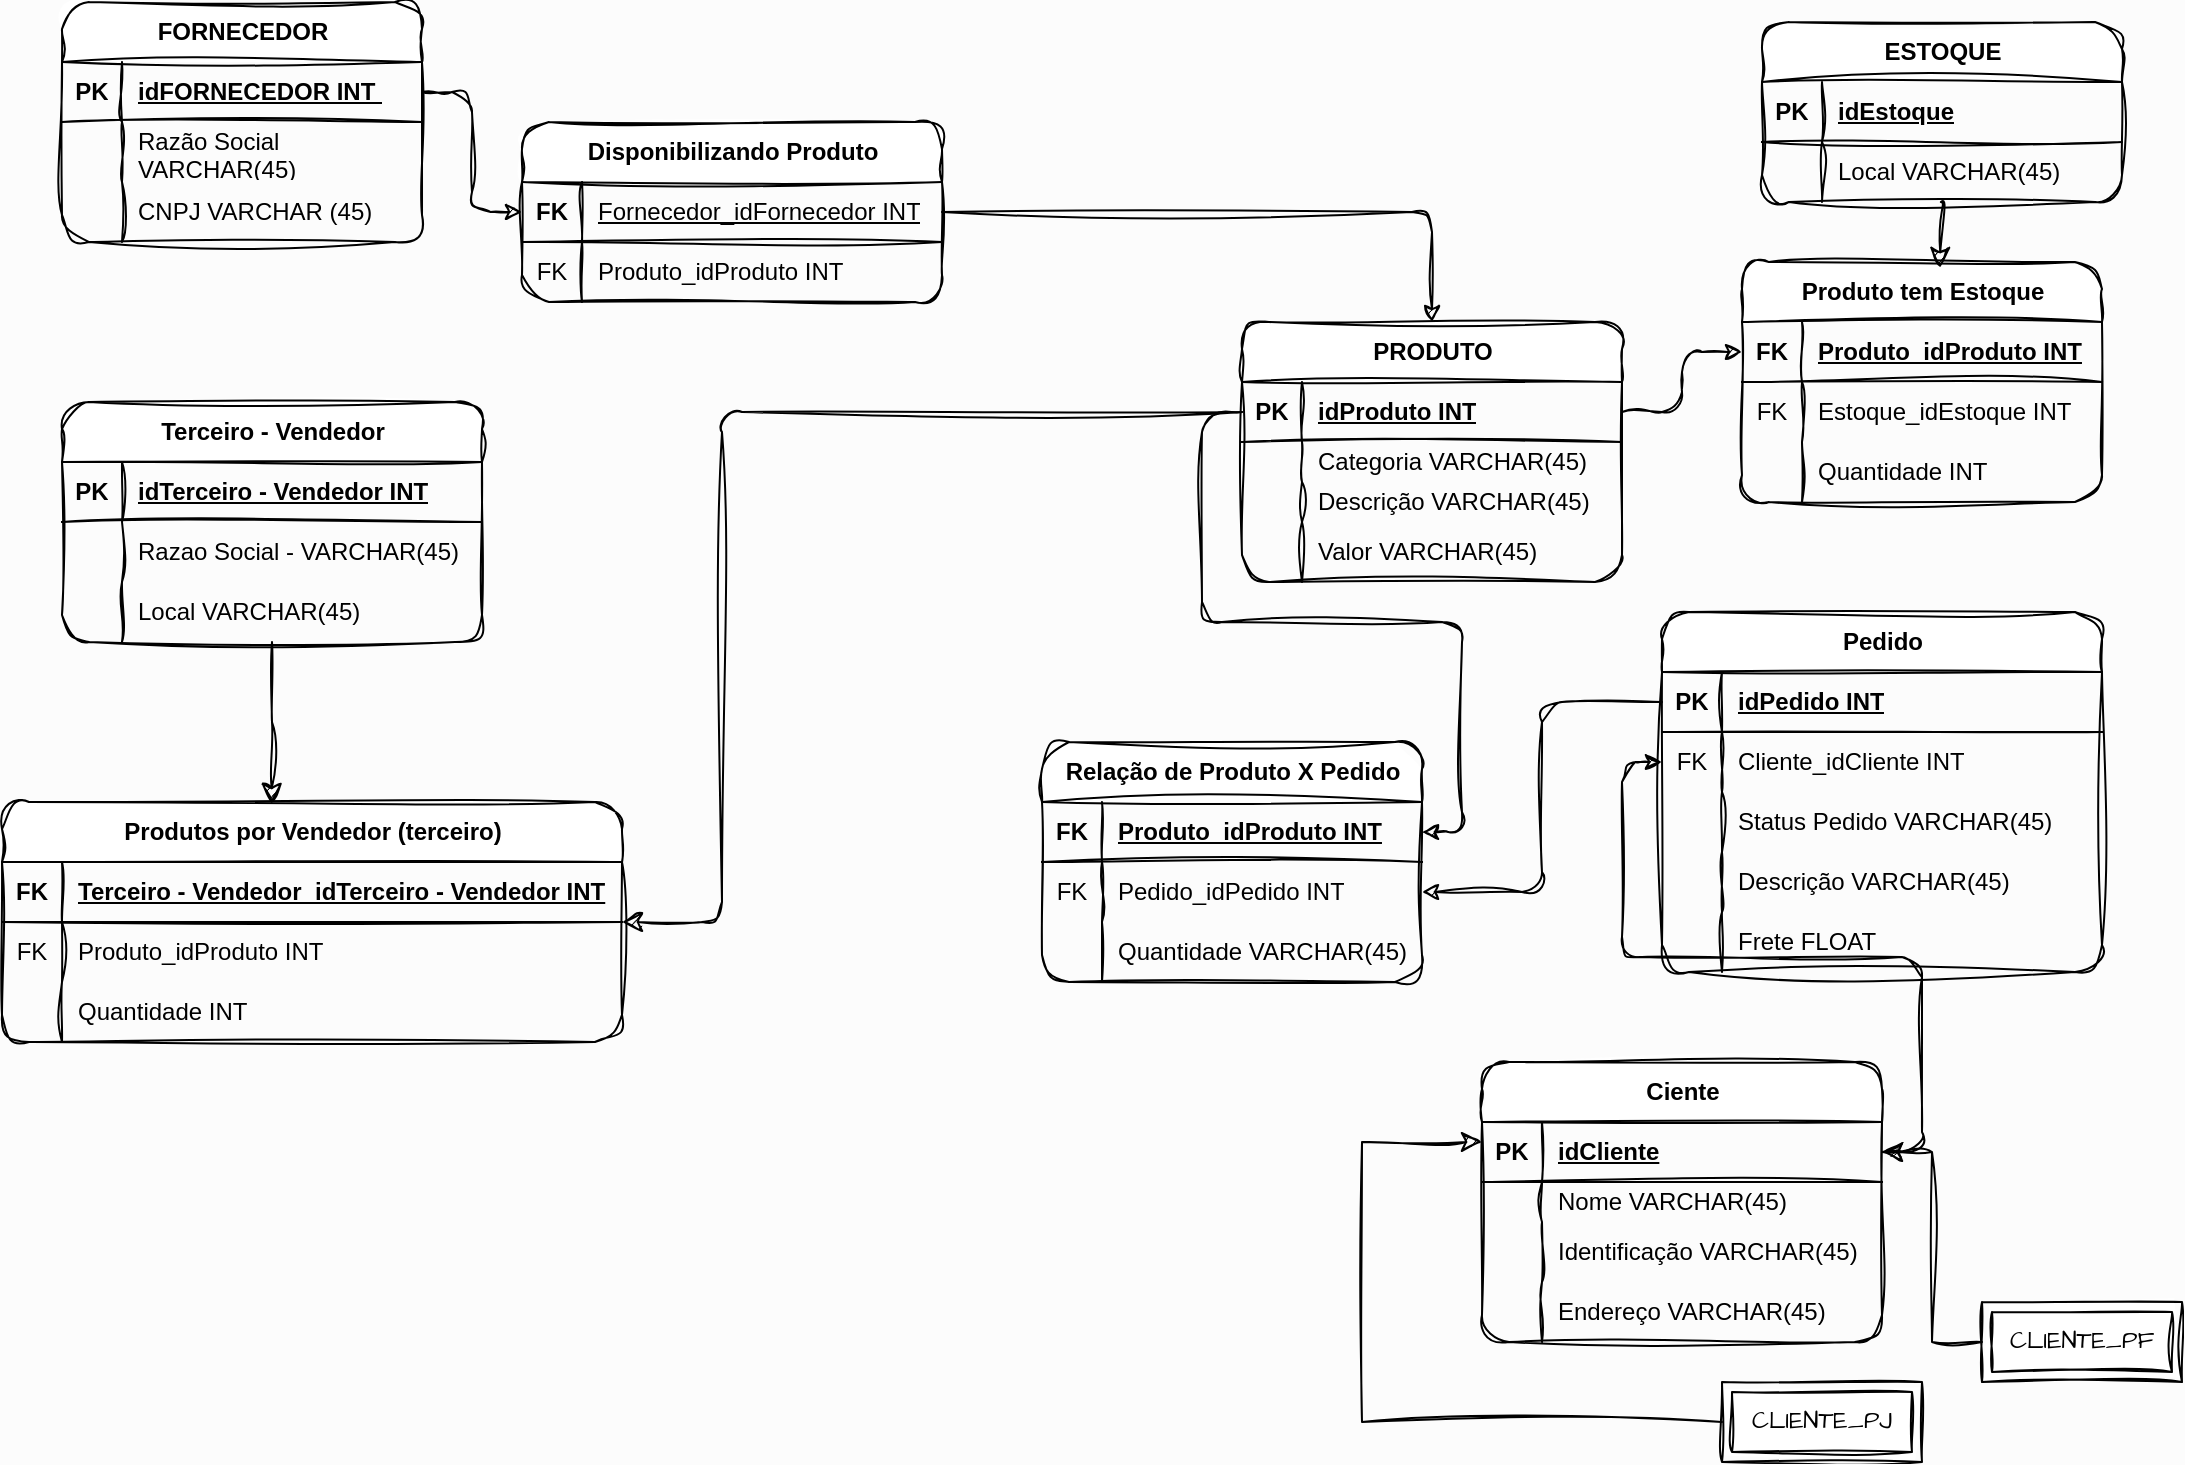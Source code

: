 <mxfile version="24.7.6">
  <diagram name="Página-1" id="ZtCnNRsLuKx5MAgF5SlE">
    <mxGraphModel dx="1072" dy="529" grid="1" gridSize="10" guides="1" tooltips="1" connect="1" arrows="1" fold="1" page="1" pageScale="1" pageWidth="827" pageHeight="1169" background="#fcfcfc" math="0" shadow="0">
      <root>
        <mxCell id="0" />
        <mxCell id="1" parent="0" />
        <mxCell id="_rdYplDszIVMDPwTq_HU-1" value="FORNECEDOR" style="shape=table;startSize=30;container=1;collapsible=1;childLayout=tableLayout;fixedRows=1;rowLines=0;fontStyle=1;align=center;resizeLast=1;html=1;labelBackgroundColor=none;rounded=1;sketch=1;curveFitting=1;jiggle=2;" vertex="1" parent="1">
          <mxGeometry x="90" width="180" height="120" as="geometry" />
        </mxCell>
        <mxCell id="_rdYplDszIVMDPwTq_HU-2" value="" style="shape=tableRow;horizontal=0;startSize=0;swimlaneHead=0;swimlaneBody=0;fillColor=none;collapsible=0;dropTarget=0;points=[[0,0.5],[1,0.5]];portConstraint=eastwest;top=0;left=0;right=0;bottom=1;labelBackgroundColor=none;rounded=1;sketch=1;curveFitting=1;jiggle=2;" vertex="1" parent="_rdYplDszIVMDPwTq_HU-1">
          <mxGeometry y="30" width="180" height="30" as="geometry" />
        </mxCell>
        <mxCell id="_rdYplDszIVMDPwTq_HU-3" value="PK" style="shape=partialRectangle;connectable=0;fillColor=none;top=0;left=0;bottom=0;right=0;fontStyle=1;overflow=hidden;whiteSpace=wrap;html=1;labelBackgroundColor=none;rounded=1;sketch=1;curveFitting=1;jiggle=2;" vertex="1" parent="_rdYplDszIVMDPwTq_HU-2">
          <mxGeometry width="30" height="30" as="geometry">
            <mxRectangle width="30" height="30" as="alternateBounds" />
          </mxGeometry>
        </mxCell>
        <mxCell id="_rdYplDszIVMDPwTq_HU-4" value="idFORNECEDOR INT&amp;nbsp;" style="shape=partialRectangle;connectable=0;fillColor=none;top=0;left=0;bottom=0;right=0;align=left;spacingLeft=6;fontStyle=5;overflow=hidden;whiteSpace=wrap;html=1;labelBackgroundColor=none;rounded=1;sketch=1;curveFitting=1;jiggle=2;" vertex="1" parent="_rdYplDszIVMDPwTq_HU-2">
          <mxGeometry x="30" width="150" height="30" as="geometry">
            <mxRectangle width="150" height="30" as="alternateBounds" />
          </mxGeometry>
        </mxCell>
        <mxCell id="_rdYplDszIVMDPwTq_HU-5" value="" style="shape=tableRow;horizontal=0;startSize=0;swimlaneHead=0;swimlaneBody=0;fillColor=none;collapsible=0;dropTarget=0;points=[[0,0.5],[1,0.5]];portConstraint=eastwest;top=0;left=0;right=0;bottom=0;labelBackgroundColor=none;rounded=1;sketch=1;curveFitting=1;jiggle=2;" vertex="1" parent="_rdYplDszIVMDPwTq_HU-1">
          <mxGeometry y="60" width="180" height="30" as="geometry" />
        </mxCell>
        <mxCell id="_rdYplDszIVMDPwTq_HU-6" value="" style="shape=partialRectangle;connectable=0;fillColor=none;top=0;left=0;bottom=0;right=0;editable=1;overflow=hidden;whiteSpace=wrap;html=1;labelBackgroundColor=none;rounded=1;sketch=1;curveFitting=1;jiggle=2;" vertex="1" parent="_rdYplDszIVMDPwTq_HU-5">
          <mxGeometry width="30" height="30" as="geometry">
            <mxRectangle width="30" height="30" as="alternateBounds" />
          </mxGeometry>
        </mxCell>
        <mxCell id="_rdYplDszIVMDPwTq_HU-7" value="Razão Social VARCHAR(45)" style="shape=partialRectangle;connectable=0;fillColor=none;top=0;left=0;bottom=0;right=0;align=left;spacingLeft=6;overflow=hidden;whiteSpace=wrap;html=1;labelBackgroundColor=none;rounded=1;sketch=1;curveFitting=1;jiggle=2;" vertex="1" parent="_rdYplDszIVMDPwTq_HU-5">
          <mxGeometry x="30" width="150" height="30" as="geometry">
            <mxRectangle width="150" height="30" as="alternateBounds" />
          </mxGeometry>
        </mxCell>
        <mxCell id="_rdYplDszIVMDPwTq_HU-8" value="" style="shape=tableRow;horizontal=0;startSize=0;swimlaneHead=0;swimlaneBody=0;fillColor=none;collapsible=0;dropTarget=0;points=[[0,0.5],[1,0.5]];portConstraint=eastwest;top=0;left=0;right=0;bottom=0;labelBackgroundColor=none;rounded=1;sketch=1;curveFitting=1;jiggle=2;" vertex="1" parent="_rdYplDszIVMDPwTq_HU-1">
          <mxGeometry y="90" width="180" height="30" as="geometry" />
        </mxCell>
        <mxCell id="_rdYplDszIVMDPwTq_HU-9" value="" style="shape=partialRectangle;connectable=0;fillColor=none;top=0;left=0;bottom=0;right=0;editable=1;overflow=hidden;whiteSpace=wrap;html=1;labelBackgroundColor=none;rounded=1;sketch=1;curveFitting=1;jiggle=2;" vertex="1" parent="_rdYplDszIVMDPwTq_HU-8">
          <mxGeometry width="30" height="30" as="geometry">
            <mxRectangle width="30" height="30" as="alternateBounds" />
          </mxGeometry>
        </mxCell>
        <mxCell id="_rdYplDszIVMDPwTq_HU-10" value="CNPJ VARCHAR (45)" style="shape=partialRectangle;connectable=0;fillColor=none;top=0;left=0;bottom=0;right=0;align=left;spacingLeft=6;overflow=hidden;whiteSpace=wrap;html=1;labelBackgroundColor=none;rounded=1;sketch=1;curveFitting=1;jiggle=2;" vertex="1" parent="_rdYplDszIVMDPwTq_HU-8">
          <mxGeometry x="30" width="150" height="30" as="geometry">
            <mxRectangle width="150" height="30" as="alternateBounds" />
          </mxGeometry>
        </mxCell>
        <mxCell id="_rdYplDszIVMDPwTq_HU-14" value="PRODUTO" style="shape=table;startSize=30;container=1;collapsible=1;childLayout=tableLayout;fixedRows=1;rowLines=0;fontStyle=1;align=center;resizeLast=1;html=1;labelBackgroundColor=none;rounded=1;sketch=1;curveFitting=1;jiggle=2;" vertex="1" parent="1">
          <mxGeometry x="680" y="160" width="190" height="130" as="geometry" />
        </mxCell>
        <mxCell id="_rdYplDszIVMDPwTq_HU-15" value="" style="shape=tableRow;horizontal=0;startSize=0;swimlaneHead=0;swimlaneBody=0;fillColor=none;collapsible=0;dropTarget=0;points=[[0,0.5],[1,0.5]];portConstraint=eastwest;top=0;left=0;right=0;bottom=1;labelBackgroundColor=none;rounded=1;sketch=1;curveFitting=1;jiggle=2;" vertex="1" parent="_rdYplDszIVMDPwTq_HU-14">
          <mxGeometry y="30" width="190" height="30" as="geometry" />
        </mxCell>
        <mxCell id="_rdYplDszIVMDPwTq_HU-16" value="PK" style="shape=partialRectangle;connectable=0;fillColor=none;top=0;left=0;bottom=0;right=0;fontStyle=1;overflow=hidden;whiteSpace=wrap;html=1;labelBackgroundColor=none;rounded=1;sketch=1;curveFitting=1;jiggle=2;" vertex="1" parent="_rdYplDszIVMDPwTq_HU-15">
          <mxGeometry width="30" height="30" as="geometry">
            <mxRectangle width="30" height="30" as="alternateBounds" />
          </mxGeometry>
        </mxCell>
        <mxCell id="_rdYplDszIVMDPwTq_HU-17" value="idProduto INT" style="shape=partialRectangle;connectable=0;fillColor=none;top=0;left=0;bottom=0;right=0;align=left;spacingLeft=6;fontStyle=5;overflow=hidden;whiteSpace=wrap;html=1;labelBackgroundColor=none;rounded=1;sketch=1;curveFitting=1;jiggle=2;" vertex="1" parent="_rdYplDszIVMDPwTq_HU-15">
          <mxGeometry x="30" width="160" height="30" as="geometry">
            <mxRectangle width="160" height="30" as="alternateBounds" />
          </mxGeometry>
        </mxCell>
        <mxCell id="_rdYplDszIVMDPwTq_HU-18" value="" style="shape=tableRow;horizontal=0;startSize=0;swimlaneHead=0;swimlaneBody=0;fillColor=none;collapsible=0;dropTarget=0;points=[[0,0.5],[1,0.5]];portConstraint=eastwest;top=0;left=0;right=0;bottom=0;labelBackgroundColor=none;rounded=1;sketch=1;curveFitting=1;jiggle=2;" vertex="1" parent="_rdYplDszIVMDPwTq_HU-14">
          <mxGeometry y="60" width="190" height="20" as="geometry" />
        </mxCell>
        <mxCell id="_rdYplDszIVMDPwTq_HU-19" value="" style="shape=partialRectangle;connectable=0;fillColor=none;top=0;left=0;bottom=0;right=0;editable=1;overflow=hidden;whiteSpace=wrap;html=1;labelBackgroundColor=none;rounded=1;sketch=1;curveFitting=1;jiggle=2;" vertex="1" parent="_rdYplDszIVMDPwTq_HU-18">
          <mxGeometry width="30" height="20" as="geometry">
            <mxRectangle width="30" height="20" as="alternateBounds" />
          </mxGeometry>
        </mxCell>
        <mxCell id="_rdYplDszIVMDPwTq_HU-20" value="Categoria VARCHAR(45)" style="shape=partialRectangle;connectable=0;fillColor=none;top=0;left=0;bottom=0;right=0;align=left;spacingLeft=6;overflow=hidden;whiteSpace=wrap;html=1;labelBackgroundColor=none;rounded=1;sketch=1;curveFitting=1;jiggle=2;" vertex="1" parent="_rdYplDszIVMDPwTq_HU-18">
          <mxGeometry x="30" width="160" height="20" as="geometry">
            <mxRectangle width="160" height="20" as="alternateBounds" />
          </mxGeometry>
        </mxCell>
        <mxCell id="_rdYplDszIVMDPwTq_HU-21" value="" style="shape=tableRow;horizontal=0;startSize=0;swimlaneHead=0;swimlaneBody=0;fillColor=none;collapsible=0;dropTarget=0;points=[[0,0.5],[1,0.5]];portConstraint=eastwest;top=0;left=0;right=0;bottom=0;labelBackgroundColor=none;rounded=1;sketch=1;curveFitting=1;jiggle=2;" vertex="1" parent="_rdYplDszIVMDPwTq_HU-14">
          <mxGeometry y="80" width="190" height="20" as="geometry" />
        </mxCell>
        <mxCell id="_rdYplDszIVMDPwTq_HU-22" value="" style="shape=partialRectangle;connectable=0;fillColor=none;top=0;left=0;bottom=0;right=0;editable=1;overflow=hidden;whiteSpace=wrap;html=1;labelBackgroundColor=none;rounded=1;sketch=1;curveFitting=1;jiggle=2;" vertex="1" parent="_rdYplDszIVMDPwTq_HU-21">
          <mxGeometry width="30" height="20" as="geometry">
            <mxRectangle width="30" height="20" as="alternateBounds" />
          </mxGeometry>
        </mxCell>
        <mxCell id="_rdYplDszIVMDPwTq_HU-23" value="Descrição VARCHAR(45)" style="shape=partialRectangle;connectable=0;fillColor=none;top=0;left=0;bottom=0;right=0;align=left;spacingLeft=6;overflow=hidden;whiteSpace=wrap;html=1;labelBackgroundColor=none;rounded=1;sketch=1;curveFitting=1;jiggle=2;" vertex="1" parent="_rdYplDszIVMDPwTq_HU-21">
          <mxGeometry x="30" width="160" height="20" as="geometry">
            <mxRectangle width="160" height="20" as="alternateBounds" />
          </mxGeometry>
        </mxCell>
        <mxCell id="_rdYplDszIVMDPwTq_HU-24" value="" style="shape=tableRow;horizontal=0;startSize=0;swimlaneHead=0;swimlaneBody=0;fillColor=none;collapsible=0;dropTarget=0;points=[[0,0.5],[1,0.5]];portConstraint=eastwest;top=0;left=0;right=0;bottom=0;labelBackgroundColor=none;rounded=1;sketch=1;curveFitting=1;jiggle=2;" vertex="1" parent="_rdYplDszIVMDPwTq_HU-14">
          <mxGeometry y="100" width="190" height="30" as="geometry" />
        </mxCell>
        <mxCell id="_rdYplDszIVMDPwTq_HU-25" value="" style="shape=partialRectangle;connectable=0;fillColor=none;top=0;left=0;bottom=0;right=0;editable=1;overflow=hidden;whiteSpace=wrap;html=1;labelBackgroundColor=none;rounded=1;sketch=1;curveFitting=1;jiggle=2;" vertex="1" parent="_rdYplDszIVMDPwTq_HU-24">
          <mxGeometry width="30" height="30" as="geometry">
            <mxRectangle width="30" height="30" as="alternateBounds" />
          </mxGeometry>
        </mxCell>
        <mxCell id="_rdYplDszIVMDPwTq_HU-26" value="Valor VARCHAR(45)" style="shape=partialRectangle;connectable=0;fillColor=none;top=0;left=0;bottom=0;right=0;align=left;spacingLeft=6;overflow=hidden;whiteSpace=wrap;html=1;labelBackgroundColor=none;rounded=1;sketch=1;curveFitting=1;jiggle=2;" vertex="1" parent="_rdYplDszIVMDPwTq_HU-24">
          <mxGeometry x="30" width="160" height="30" as="geometry">
            <mxRectangle width="160" height="30" as="alternateBounds" />
          </mxGeometry>
        </mxCell>
        <mxCell id="_rdYplDszIVMDPwTq_HU-27" value="Disponibilizando Produto" style="shape=table;startSize=30;container=1;collapsible=1;childLayout=tableLayout;fixedRows=1;rowLines=0;fontStyle=1;align=center;resizeLast=1;html=1;labelBackgroundColor=none;rounded=1;sketch=1;curveFitting=1;jiggle=2;" vertex="1" parent="1">
          <mxGeometry x="320" y="60" width="210" height="90" as="geometry" />
        </mxCell>
        <mxCell id="_rdYplDszIVMDPwTq_HU-28" value="" style="shape=tableRow;horizontal=0;startSize=0;swimlaneHead=0;swimlaneBody=0;fillColor=none;collapsible=0;dropTarget=0;points=[[0,0.5],[1,0.5]];portConstraint=eastwest;top=0;left=0;right=0;bottom=1;labelBackgroundColor=none;rounded=1;sketch=1;curveFitting=1;jiggle=2;" vertex="1" parent="_rdYplDszIVMDPwTq_HU-27">
          <mxGeometry y="30" width="210" height="30" as="geometry" />
        </mxCell>
        <mxCell id="_rdYplDszIVMDPwTq_HU-29" value="FK" style="shape=partialRectangle;connectable=0;fillColor=none;top=0;left=0;bottom=0;right=0;fontStyle=1;overflow=hidden;whiteSpace=wrap;html=1;labelBackgroundColor=none;rounded=1;sketch=1;curveFitting=1;jiggle=2;" vertex="1" parent="_rdYplDszIVMDPwTq_HU-28">
          <mxGeometry width="30" height="30" as="geometry">
            <mxRectangle width="30" height="30" as="alternateBounds" />
          </mxGeometry>
        </mxCell>
        <mxCell id="_rdYplDszIVMDPwTq_HU-30" value="&lt;span style=&quot;font-weight: normal;&quot;&gt;Fornecedor_idFornecedor INT&lt;/span&gt;" style="shape=partialRectangle;connectable=0;fillColor=none;top=0;left=0;bottom=0;right=0;align=left;spacingLeft=6;fontStyle=5;overflow=hidden;whiteSpace=wrap;html=1;labelBackgroundColor=none;rounded=1;sketch=1;curveFitting=1;jiggle=2;" vertex="1" parent="_rdYplDszIVMDPwTq_HU-28">
          <mxGeometry x="30" width="180" height="30" as="geometry">
            <mxRectangle width="180" height="30" as="alternateBounds" />
          </mxGeometry>
        </mxCell>
        <mxCell id="_rdYplDszIVMDPwTq_HU-31" value="" style="shape=tableRow;horizontal=0;startSize=0;swimlaneHead=0;swimlaneBody=0;fillColor=none;collapsible=0;dropTarget=0;points=[[0,0.5],[1,0.5]];portConstraint=eastwest;top=0;left=0;right=0;bottom=0;labelBackgroundColor=none;rounded=1;sketch=1;curveFitting=1;jiggle=2;" vertex="1" parent="_rdYplDszIVMDPwTq_HU-27">
          <mxGeometry y="60" width="210" height="30" as="geometry" />
        </mxCell>
        <mxCell id="_rdYplDszIVMDPwTq_HU-32" value="FK" style="shape=partialRectangle;connectable=0;fillColor=none;top=0;left=0;bottom=0;right=0;editable=1;overflow=hidden;whiteSpace=wrap;html=1;labelBackgroundColor=none;rounded=1;sketch=1;curveFitting=1;jiggle=2;" vertex="1" parent="_rdYplDszIVMDPwTq_HU-31">
          <mxGeometry width="30" height="30" as="geometry">
            <mxRectangle width="30" height="30" as="alternateBounds" />
          </mxGeometry>
        </mxCell>
        <mxCell id="_rdYplDszIVMDPwTq_HU-33" value="Produto_idProduto INT" style="shape=partialRectangle;connectable=0;fillColor=none;top=0;left=0;bottom=0;right=0;align=left;spacingLeft=6;overflow=hidden;whiteSpace=wrap;html=1;labelBackgroundColor=none;rounded=1;sketch=1;curveFitting=1;jiggle=2;" vertex="1" parent="_rdYplDszIVMDPwTq_HU-31">
          <mxGeometry x="30" width="180" height="30" as="geometry">
            <mxRectangle width="180" height="30" as="alternateBounds" />
          </mxGeometry>
        </mxCell>
        <mxCell id="_rdYplDszIVMDPwTq_HU-41" style="edgeStyle=orthogonalEdgeStyle;rounded=1;orthogonalLoop=1;jettySize=auto;html=1;entryX=0.5;entryY=0;entryDx=0;entryDy=0;labelBackgroundColor=none;fontColor=default;sketch=1;curveFitting=1;jiggle=2;" edge="1" parent="1" source="_rdYplDszIVMDPwTq_HU-28" target="_rdYplDszIVMDPwTq_HU-14">
          <mxGeometry relative="1" as="geometry" />
        </mxCell>
        <mxCell id="_rdYplDszIVMDPwTq_HU-43" value="ESTOQUE" style="shape=table;startSize=30;container=1;collapsible=1;childLayout=tableLayout;fixedRows=1;rowLines=0;fontStyle=1;align=center;resizeLast=1;html=1;labelBackgroundColor=none;rounded=1;sketch=1;curveFitting=1;jiggle=2;" vertex="1" parent="1">
          <mxGeometry x="940" y="10" width="180" height="90" as="geometry" />
        </mxCell>
        <mxCell id="_rdYplDszIVMDPwTq_HU-44" value="" style="shape=tableRow;horizontal=0;startSize=0;swimlaneHead=0;swimlaneBody=0;fillColor=none;collapsible=0;dropTarget=0;points=[[0,0.5],[1,0.5]];portConstraint=eastwest;top=0;left=0;right=0;bottom=1;labelBackgroundColor=none;rounded=1;sketch=1;curveFitting=1;jiggle=2;" vertex="1" parent="_rdYplDszIVMDPwTq_HU-43">
          <mxGeometry y="30" width="180" height="30" as="geometry" />
        </mxCell>
        <mxCell id="_rdYplDszIVMDPwTq_HU-45" value="PK" style="shape=partialRectangle;connectable=0;fillColor=none;top=0;left=0;bottom=0;right=0;fontStyle=1;overflow=hidden;whiteSpace=wrap;html=1;labelBackgroundColor=none;rounded=1;sketch=1;curveFitting=1;jiggle=2;" vertex="1" parent="_rdYplDszIVMDPwTq_HU-44">
          <mxGeometry width="30" height="30" as="geometry">
            <mxRectangle width="30" height="30" as="alternateBounds" />
          </mxGeometry>
        </mxCell>
        <mxCell id="_rdYplDszIVMDPwTq_HU-46" value="idEstoque" style="shape=partialRectangle;connectable=0;fillColor=none;top=0;left=0;bottom=0;right=0;align=left;spacingLeft=6;fontStyle=5;overflow=hidden;whiteSpace=wrap;html=1;labelBackgroundColor=none;rounded=1;sketch=1;curveFitting=1;jiggle=2;" vertex="1" parent="_rdYplDszIVMDPwTq_HU-44">
          <mxGeometry x="30" width="150" height="30" as="geometry">
            <mxRectangle width="150" height="30" as="alternateBounds" />
          </mxGeometry>
        </mxCell>
        <mxCell id="_rdYplDszIVMDPwTq_HU-47" value="" style="shape=tableRow;horizontal=0;startSize=0;swimlaneHead=0;swimlaneBody=0;fillColor=none;collapsible=0;dropTarget=0;points=[[0,0.5],[1,0.5]];portConstraint=eastwest;top=0;left=0;right=0;bottom=0;labelBackgroundColor=none;rounded=1;sketch=1;curveFitting=1;jiggle=2;" vertex="1" parent="_rdYplDszIVMDPwTq_HU-43">
          <mxGeometry y="60" width="180" height="30" as="geometry" />
        </mxCell>
        <mxCell id="_rdYplDszIVMDPwTq_HU-48" value="" style="shape=partialRectangle;connectable=0;fillColor=none;top=0;left=0;bottom=0;right=0;editable=1;overflow=hidden;whiteSpace=wrap;html=1;labelBackgroundColor=none;rounded=1;sketch=1;curveFitting=1;jiggle=2;" vertex="1" parent="_rdYplDszIVMDPwTq_HU-47">
          <mxGeometry width="30" height="30" as="geometry">
            <mxRectangle width="30" height="30" as="alternateBounds" />
          </mxGeometry>
        </mxCell>
        <mxCell id="_rdYplDszIVMDPwTq_HU-49" value="Local VARCHAR(45)" style="shape=partialRectangle;connectable=0;fillColor=none;top=0;left=0;bottom=0;right=0;align=left;spacingLeft=6;overflow=hidden;whiteSpace=wrap;html=1;labelBackgroundColor=none;rounded=1;sketch=1;curveFitting=1;jiggle=2;" vertex="1" parent="_rdYplDszIVMDPwTq_HU-47">
          <mxGeometry x="30" width="150" height="30" as="geometry">
            <mxRectangle width="150" height="30" as="alternateBounds" />
          </mxGeometry>
        </mxCell>
        <mxCell id="_rdYplDszIVMDPwTq_HU-56" value="Produto tem Estoque" style="shape=table;startSize=30;container=1;collapsible=1;childLayout=tableLayout;fixedRows=1;rowLines=0;fontStyle=1;align=center;resizeLast=1;html=1;labelBackgroundColor=none;rounded=1;sketch=1;curveFitting=1;jiggle=2;" vertex="1" parent="1">
          <mxGeometry x="930" y="130" width="180" height="120" as="geometry" />
        </mxCell>
        <mxCell id="_rdYplDszIVMDPwTq_HU-57" value="" style="shape=tableRow;horizontal=0;startSize=0;swimlaneHead=0;swimlaneBody=0;fillColor=none;collapsible=0;dropTarget=0;points=[[0,0.5],[1,0.5]];portConstraint=eastwest;top=0;left=0;right=0;bottom=1;labelBackgroundColor=none;rounded=1;sketch=1;curveFitting=1;jiggle=2;" vertex="1" parent="_rdYplDszIVMDPwTq_HU-56">
          <mxGeometry y="30" width="180" height="30" as="geometry" />
        </mxCell>
        <mxCell id="_rdYplDszIVMDPwTq_HU-58" value="FK" style="shape=partialRectangle;connectable=0;fillColor=none;top=0;left=0;bottom=0;right=0;fontStyle=1;overflow=hidden;whiteSpace=wrap;html=1;labelBackgroundColor=none;rounded=1;sketch=1;curveFitting=1;jiggle=2;" vertex="1" parent="_rdYplDszIVMDPwTq_HU-57">
          <mxGeometry width="30" height="30" as="geometry">
            <mxRectangle width="30" height="30" as="alternateBounds" />
          </mxGeometry>
        </mxCell>
        <mxCell id="_rdYplDszIVMDPwTq_HU-59" value="Produto_idProduto INT" style="shape=partialRectangle;connectable=0;fillColor=none;top=0;left=0;bottom=0;right=0;align=left;spacingLeft=6;fontStyle=5;overflow=hidden;whiteSpace=wrap;html=1;labelBackgroundColor=none;rounded=1;sketch=1;curveFitting=1;jiggle=2;" vertex="1" parent="_rdYplDszIVMDPwTq_HU-57">
          <mxGeometry x="30" width="150" height="30" as="geometry">
            <mxRectangle width="150" height="30" as="alternateBounds" />
          </mxGeometry>
        </mxCell>
        <mxCell id="_rdYplDszIVMDPwTq_HU-60" value="" style="shape=tableRow;horizontal=0;startSize=0;swimlaneHead=0;swimlaneBody=0;fillColor=none;collapsible=0;dropTarget=0;points=[[0,0.5],[1,0.5]];portConstraint=eastwest;top=0;left=0;right=0;bottom=0;labelBackgroundColor=none;rounded=1;sketch=1;curveFitting=1;jiggle=2;" vertex="1" parent="_rdYplDszIVMDPwTq_HU-56">
          <mxGeometry y="60" width="180" height="30" as="geometry" />
        </mxCell>
        <mxCell id="_rdYplDszIVMDPwTq_HU-61" value="FK" style="shape=partialRectangle;connectable=0;fillColor=none;top=0;left=0;bottom=0;right=0;editable=1;overflow=hidden;whiteSpace=wrap;html=1;labelBackgroundColor=none;rounded=1;sketch=1;curveFitting=1;jiggle=2;" vertex="1" parent="_rdYplDszIVMDPwTq_HU-60">
          <mxGeometry width="30" height="30" as="geometry">
            <mxRectangle width="30" height="30" as="alternateBounds" />
          </mxGeometry>
        </mxCell>
        <mxCell id="_rdYplDszIVMDPwTq_HU-62" value="Estoque_idEstoque INT" style="shape=partialRectangle;connectable=0;fillColor=none;top=0;left=0;bottom=0;right=0;align=left;spacingLeft=6;overflow=hidden;whiteSpace=wrap;html=1;labelBackgroundColor=none;rounded=1;sketch=1;curveFitting=1;jiggle=2;" vertex="1" parent="_rdYplDszIVMDPwTq_HU-60">
          <mxGeometry x="30" width="150" height="30" as="geometry">
            <mxRectangle width="150" height="30" as="alternateBounds" />
          </mxGeometry>
        </mxCell>
        <mxCell id="_rdYplDszIVMDPwTq_HU-69" style="shape=tableRow;horizontal=0;startSize=0;swimlaneHead=0;swimlaneBody=0;fillColor=none;collapsible=0;dropTarget=0;points=[[0,0.5],[1,0.5]];portConstraint=eastwest;top=0;left=0;right=0;bottom=0;labelBackgroundColor=none;rounded=1;sketch=1;curveFitting=1;jiggle=2;" vertex="1" parent="_rdYplDszIVMDPwTq_HU-56">
          <mxGeometry y="90" width="180" height="30" as="geometry" />
        </mxCell>
        <mxCell id="_rdYplDszIVMDPwTq_HU-70" style="shape=partialRectangle;connectable=0;fillColor=none;top=0;left=0;bottom=0;right=0;editable=1;overflow=hidden;whiteSpace=wrap;html=1;labelBackgroundColor=none;rounded=1;sketch=1;curveFitting=1;jiggle=2;" vertex="1" parent="_rdYplDszIVMDPwTq_HU-69">
          <mxGeometry width="30" height="30" as="geometry">
            <mxRectangle width="30" height="30" as="alternateBounds" />
          </mxGeometry>
        </mxCell>
        <mxCell id="_rdYplDszIVMDPwTq_HU-71" value="Quantidade INT" style="shape=partialRectangle;connectable=0;fillColor=none;top=0;left=0;bottom=0;right=0;align=left;spacingLeft=6;overflow=hidden;whiteSpace=wrap;html=1;labelBackgroundColor=none;rounded=1;sketch=1;curveFitting=1;jiggle=2;" vertex="1" parent="_rdYplDszIVMDPwTq_HU-69">
          <mxGeometry x="30" width="150" height="30" as="geometry">
            <mxRectangle width="150" height="30" as="alternateBounds" />
          </mxGeometry>
        </mxCell>
        <mxCell id="_rdYplDszIVMDPwTq_HU-73" style="edgeStyle=orthogonalEdgeStyle;rounded=1;orthogonalLoop=1;jettySize=auto;html=1;entryX=0;entryY=0.5;entryDx=0;entryDy=0;labelBackgroundColor=none;fontColor=default;sketch=1;curveFitting=1;jiggle=2;" edge="1" parent="1" source="_rdYplDszIVMDPwTq_HU-15" target="_rdYplDszIVMDPwTq_HU-57">
          <mxGeometry relative="1" as="geometry" />
        </mxCell>
        <mxCell id="_rdYplDszIVMDPwTq_HU-74" value="Relação de Produto X Pedido" style="shape=table;startSize=30;container=1;collapsible=1;childLayout=tableLayout;fixedRows=1;rowLines=0;fontStyle=1;align=center;resizeLast=1;html=1;labelBackgroundColor=none;rounded=1;sketch=1;curveFitting=1;jiggle=2;" vertex="1" parent="1">
          <mxGeometry x="580" y="370" width="190" height="120" as="geometry" />
        </mxCell>
        <mxCell id="_rdYplDszIVMDPwTq_HU-75" value="" style="shape=tableRow;horizontal=0;startSize=0;swimlaneHead=0;swimlaneBody=0;fillColor=none;collapsible=0;dropTarget=0;points=[[0,0.5],[1,0.5]];portConstraint=eastwest;top=0;left=0;right=0;bottom=1;labelBackgroundColor=none;rounded=1;sketch=1;curveFitting=1;jiggle=2;" vertex="1" parent="_rdYplDszIVMDPwTq_HU-74">
          <mxGeometry y="30" width="190" height="30" as="geometry" />
        </mxCell>
        <mxCell id="_rdYplDszIVMDPwTq_HU-76" value="FK" style="shape=partialRectangle;connectable=0;fillColor=none;top=0;left=0;bottom=0;right=0;fontStyle=1;overflow=hidden;whiteSpace=wrap;html=1;labelBackgroundColor=none;rounded=1;sketch=1;curveFitting=1;jiggle=2;" vertex="1" parent="_rdYplDszIVMDPwTq_HU-75">
          <mxGeometry width="30" height="30" as="geometry">
            <mxRectangle width="30" height="30" as="alternateBounds" />
          </mxGeometry>
        </mxCell>
        <mxCell id="_rdYplDszIVMDPwTq_HU-77" value="Produto_idProduto INT" style="shape=partialRectangle;connectable=0;fillColor=none;top=0;left=0;bottom=0;right=0;align=left;spacingLeft=6;fontStyle=5;overflow=hidden;whiteSpace=wrap;html=1;labelBackgroundColor=none;rounded=1;sketch=1;curveFitting=1;jiggle=2;" vertex="1" parent="_rdYplDszIVMDPwTq_HU-75">
          <mxGeometry x="30" width="160" height="30" as="geometry">
            <mxRectangle width="160" height="30" as="alternateBounds" />
          </mxGeometry>
        </mxCell>
        <mxCell id="_rdYplDszIVMDPwTq_HU-78" value="" style="shape=tableRow;horizontal=0;startSize=0;swimlaneHead=0;swimlaneBody=0;fillColor=none;collapsible=0;dropTarget=0;points=[[0,0.5],[1,0.5]];portConstraint=eastwest;top=0;left=0;right=0;bottom=0;labelBackgroundColor=none;rounded=1;sketch=1;curveFitting=1;jiggle=2;" vertex="1" parent="_rdYplDszIVMDPwTq_HU-74">
          <mxGeometry y="60" width="190" height="30" as="geometry" />
        </mxCell>
        <mxCell id="_rdYplDszIVMDPwTq_HU-79" value="FK" style="shape=partialRectangle;connectable=0;fillColor=none;top=0;left=0;bottom=0;right=0;editable=1;overflow=hidden;whiteSpace=wrap;html=1;labelBackgroundColor=none;rounded=1;sketch=1;curveFitting=1;jiggle=2;" vertex="1" parent="_rdYplDszIVMDPwTq_HU-78">
          <mxGeometry width="30" height="30" as="geometry">
            <mxRectangle width="30" height="30" as="alternateBounds" />
          </mxGeometry>
        </mxCell>
        <mxCell id="_rdYplDszIVMDPwTq_HU-80" value="Pedido_idPedido INT" style="shape=partialRectangle;connectable=0;fillColor=none;top=0;left=0;bottom=0;right=0;align=left;spacingLeft=6;overflow=hidden;whiteSpace=wrap;html=1;labelBackgroundColor=none;rounded=1;sketch=1;curveFitting=1;jiggle=2;" vertex="1" parent="_rdYplDszIVMDPwTq_HU-78">
          <mxGeometry x="30" width="160" height="30" as="geometry">
            <mxRectangle width="160" height="30" as="alternateBounds" />
          </mxGeometry>
        </mxCell>
        <mxCell id="_rdYplDszIVMDPwTq_HU-81" value="" style="shape=tableRow;horizontal=0;startSize=0;swimlaneHead=0;swimlaneBody=0;fillColor=none;collapsible=0;dropTarget=0;points=[[0,0.5],[1,0.5]];portConstraint=eastwest;top=0;left=0;right=0;bottom=0;labelBackgroundColor=none;rounded=1;sketch=1;curveFitting=1;jiggle=2;" vertex="1" parent="_rdYplDszIVMDPwTq_HU-74">
          <mxGeometry y="90" width="190" height="30" as="geometry" />
        </mxCell>
        <mxCell id="_rdYplDszIVMDPwTq_HU-82" value="" style="shape=partialRectangle;connectable=0;fillColor=none;top=0;left=0;bottom=0;right=0;editable=1;overflow=hidden;whiteSpace=wrap;html=1;labelBackgroundColor=none;rounded=1;sketch=1;curveFitting=1;jiggle=2;" vertex="1" parent="_rdYplDszIVMDPwTq_HU-81">
          <mxGeometry width="30" height="30" as="geometry">
            <mxRectangle width="30" height="30" as="alternateBounds" />
          </mxGeometry>
        </mxCell>
        <mxCell id="_rdYplDszIVMDPwTq_HU-83" value="Quantidade VARCHAR(45)" style="shape=partialRectangle;connectable=0;fillColor=none;top=0;left=0;bottom=0;right=0;align=left;spacingLeft=6;overflow=hidden;whiteSpace=wrap;html=1;labelBackgroundColor=none;rounded=1;sketch=1;curveFitting=1;jiggle=2;" vertex="1" parent="_rdYplDszIVMDPwTq_HU-81">
          <mxGeometry x="30" width="160" height="30" as="geometry">
            <mxRectangle width="160" height="30" as="alternateBounds" />
          </mxGeometry>
        </mxCell>
        <mxCell id="_rdYplDszIVMDPwTq_HU-88" style="edgeStyle=orthogonalEdgeStyle;rounded=1;orthogonalLoop=1;jettySize=auto;html=1;entryX=1;entryY=0.5;entryDx=0;entryDy=0;labelBackgroundColor=none;fontColor=default;sketch=1;curveFitting=1;jiggle=2;" edge="1" parent="1" source="_rdYplDszIVMDPwTq_HU-15" target="_rdYplDszIVMDPwTq_HU-75">
          <mxGeometry relative="1" as="geometry" />
        </mxCell>
        <mxCell id="_rdYplDszIVMDPwTq_HU-89" value="Pedido" style="shape=table;startSize=30;container=1;collapsible=1;childLayout=tableLayout;fixedRows=1;rowLines=0;fontStyle=1;align=center;resizeLast=1;html=1;labelBackgroundColor=none;rounded=1;sketch=1;curveFitting=1;jiggle=2;" vertex="1" parent="1">
          <mxGeometry x="890" y="305" width="220" height="180" as="geometry" />
        </mxCell>
        <mxCell id="_rdYplDszIVMDPwTq_HU-90" value="" style="shape=tableRow;horizontal=0;startSize=0;swimlaneHead=0;swimlaneBody=0;fillColor=none;collapsible=0;dropTarget=0;points=[[0,0.5],[1,0.5]];portConstraint=eastwest;top=0;left=0;right=0;bottom=1;labelBackgroundColor=none;rounded=1;sketch=1;curveFitting=1;jiggle=2;" vertex="1" parent="_rdYplDszIVMDPwTq_HU-89">
          <mxGeometry y="30" width="220" height="30" as="geometry" />
        </mxCell>
        <mxCell id="_rdYplDszIVMDPwTq_HU-91" value="PK" style="shape=partialRectangle;connectable=0;fillColor=none;top=0;left=0;bottom=0;right=0;fontStyle=1;overflow=hidden;whiteSpace=wrap;html=1;labelBackgroundColor=none;rounded=1;sketch=1;curveFitting=1;jiggle=2;" vertex="1" parent="_rdYplDszIVMDPwTq_HU-90">
          <mxGeometry width="30" height="30" as="geometry">
            <mxRectangle width="30" height="30" as="alternateBounds" />
          </mxGeometry>
        </mxCell>
        <mxCell id="_rdYplDszIVMDPwTq_HU-92" value="idPedido INT" style="shape=partialRectangle;connectable=0;fillColor=none;top=0;left=0;bottom=0;right=0;align=left;spacingLeft=6;fontStyle=5;overflow=hidden;whiteSpace=wrap;html=1;labelBackgroundColor=none;rounded=1;sketch=1;curveFitting=1;jiggle=2;" vertex="1" parent="_rdYplDszIVMDPwTq_HU-90">
          <mxGeometry x="30" width="190" height="30" as="geometry">
            <mxRectangle width="190" height="30" as="alternateBounds" />
          </mxGeometry>
        </mxCell>
        <mxCell id="_rdYplDszIVMDPwTq_HU-93" value="" style="shape=tableRow;horizontal=0;startSize=0;swimlaneHead=0;swimlaneBody=0;fillColor=none;collapsible=0;dropTarget=0;points=[[0,0.5],[1,0.5]];portConstraint=eastwest;top=0;left=0;right=0;bottom=0;labelBackgroundColor=none;rounded=1;sketch=1;curveFitting=1;jiggle=2;" vertex="1" parent="_rdYplDszIVMDPwTq_HU-89">
          <mxGeometry y="60" width="220" height="30" as="geometry" />
        </mxCell>
        <mxCell id="_rdYplDszIVMDPwTq_HU-94" value="FK" style="shape=partialRectangle;connectable=0;fillColor=none;top=0;left=0;bottom=0;right=0;editable=1;overflow=hidden;whiteSpace=wrap;html=1;labelBackgroundColor=none;rounded=1;sketch=1;curveFitting=1;jiggle=2;" vertex="1" parent="_rdYplDszIVMDPwTq_HU-93">
          <mxGeometry width="30" height="30" as="geometry">
            <mxRectangle width="30" height="30" as="alternateBounds" />
          </mxGeometry>
        </mxCell>
        <mxCell id="_rdYplDszIVMDPwTq_HU-95" value="Cliente_idCliente INT" style="shape=partialRectangle;connectable=0;fillColor=none;top=0;left=0;bottom=0;right=0;align=left;spacingLeft=6;overflow=hidden;whiteSpace=wrap;html=1;labelBackgroundColor=none;rounded=1;sketch=1;curveFitting=1;jiggle=2;" vertex="1" parent="_rdYplDszIVMDPwTq_HU-93">
          <mxGeometry x="30" width="190" height="30" as="geometry">
            <mxRectangle width="190" height="30" as="alternateBounds" />
          </mxGeometry>
        </mxCell>
        <mxCell id="_rdYplDszIVMDPwTq_HU-96" value="" style="shape=tableRow;horizontal=0;startSize=0;swimlaneHead=0;swimlaneBody=0;fillColor=none;collapsible=0;dropTarget=0;points=[[0,0.5],[1,0.5]];portConstraint=eastwest;top=0;left=0;right=0;bottom=0;labelBackgroundColor=none;rounded=1;sketch=1;curveFitting=1;jiggle=2;" vertex="1" parent="_rdYplDszIVMDPwTq_HU-89">
          <mxGeometry y="90" width="220" height="30" as="geometry" />
        </mxCell>
        <mxCell id="_rdYplDszIVMDPwTq_HU-97" value="" style="shape=partialRectangle;connectable=0;fillColor=none;top=0;left=0;bottom=0;right=0;editable=1;overflow=hidden;whiteSpace=wrap;html=1;labelBackgroundColor=none;rounded=1;sketch=1;curveFitting=1;jiggle=2;" vertex="1" parent="_rdYplDszIVMDPwTq_HU-96">
          <mxGeometry width="30" height="30" as="geometry">
            <mxRectangle width="30" height="30" as="alternateBounds" />
          </mxGeometry>
        </mxCell>
        <mxCell id="_rdYplDszIVMDPwTq_HU-98" value="Status Pedido VARCHAR(45)" style="shape=partialRectangle;connectable=0;fillColor=none;top=0;left=0;bottom=0;right=0;align=left;spacingLeft=6;overflow=hidden;whiteSpace=wrap;html=1;labelBackgroundColor=none;rounded=1;sketch=1;curveFitting=1;jiggle=2;" vertex="1" parent="_rdYplDszIVMDPwTq_HU-96">
          <mxGeometry x="30" width="190" height="30" as="geometry">
            <mxRectangle width="190" height="30" as="alternateBounds" />
          </mxGeometry>
        </mxCell>
        <mxCell id="_rdYplDszIVMDPwTq_HU-99" value="" style="shape=tableRow;horizontal=0;startSize=0;swimlaneHead=0;swimlaneBody=0;fillColor=none;collapsible=0;dropTarget=0;points=[[0,0.5],[1,0.5]];portConstraint=eastwest;top=0;left=0;right=0;bottom=0;labelBackgroundColor=none;rounded=1;sketch=1;curveFitting=1;jiggle=2;" vertex="1" parent="_rdYplDszIVMDPwTq_HU-89">
          <mxGeometry y="120" width="220" height="30" as="geometry" />
        </mxCell>
        <mxCell id="_rdYplDszIVMDPwTq_HU-100" value="" style="shape=partialRectangle;connectable=0;fillColor=none;top=0;left=0;bottom=0;right=0;editable=1;overflow=hidden;whiteSpace=wrap;html=1;labelBackgroundColor=none;rounded=1;sketch=1;curveFitting=1;jiggle=2;" vertex="1" parent="_rdYplDszIVMDPwTq_HU-99">
          <mxGeometry width="30" height="30" as="geometry">
            <mxRectangle width="30" height="30" as="alternateBounds" />
          </mxGeometry>
        </mxCell>
        <mxCell id="_rdYplDszIVMDPwTq_HU-101" value="Descrição VARCHAR(45)" style="shape=partialRectangle;connectable=0;fillColor=none;top=0;left=0;bottom=0;right=0;align=left;spacingLeft=6;overflow=hidden;whiteSpace=wrap;html=1;labelBackgroundColor=none;rounded=1;sketch=1;curveFitting=1;jiggle=2;" vertex="1" parent="_rdYplDszIVMDPwTq_HU-99">
          <mxGeometry x="30" width="190" height="30" as="geometry">
            <mxRectangle width="190" height="30" as="alternateBounds" />
          </mxGeometry>
        </mxCell>
        <mxCell id="_rdYplDszIVMDPwTq_HU-102" style="shape=tableRow;horizontal=0;startSize=0;swimlaneHead=0;swimlaneBody=0;fillColor=none;collapsible=0;dropTarget=0;points=[[0,0.5],[1,0.5]];portConstraint=eastwest;top=0;left=0;right=0;bottom=0;labelBackgroundColor=none;rounded=1;sketch=1;curveFitting=1;jiggle=2;" vertex="1" parent="_rdYplDszIVMDPwTq_HU-89">
          <mxGeometry y="150" width="220" height="30" as="geometry" />
        </mxCell>
        <mxCell id="_rdYplDszIVMDPwTq_HU-103" style="shape=partialRectangle;connectable=0;fillColor=none;top=0;left=0;bottom=0;right=0;editable=1;overflow=hidden;whiteSpace=wrap;html=1;labelBackgroundColor=none;rounded=1;sketch=1;curveFitting=1;jiggle=2;" vertex="1" parent="_rdYplDszIVMDPwTq_HU-102">
          <mxGeometry width="30" height="30" as="geometry">
            <mxRectangle width="30" height="30" as="alternateBounds" />
          </mxGeometry>
        </mxCell>
        <mxCell id="_rdYplDszIVMDPwTq_HU-104" value="Frete FLOAT" style="shape=partialRectangle;connectable=0;fillColor=none;top=0;left=0;bottom=0;right=0;align=left;spacingLeft=6;overflow=hidden;whiteSpace=wrap;html=1;labelBackgroundColor=none;rounded=1;sketch=1;curveFitting=1;jiggle=2;" vertex="1" parent="_rdYplDszIVMDPwTq_HU-102">
          <mxGeometry x="30" width="190" height="30" as="geometry">
            <mxRectangle width="190" height="30" as="alternateBounds" />
          </mxGeometry>
        </mxCell>
        <mxCell id="_rdYplDszIVMDPwTq_HU-108" style="edgeStyle=orthogonalEdgeStyle;rounded=1;orthogonalLoop=1;jettySize=auto;html=1;entryX=1;entryY=0.5;entryDx=0;entryDy=0;labelBackgroundColor=none;fontColor=default;sketch=1;curveFitting=1;jiggle=2;" edge="1" parent="1" source="_rdYplDszIVMDPwTq_HU-90" target="_rdYplDszIVMDPwTq_HU-78">
          <mxGeometry relative="1" as="geometry" />
        </mxCell>
        <mxCell id="_rdYplDszIVMDPwTq_HU-109" value="Ciente" style="shape=table;startSize=30;container=1;collapsible=1;childLayout=tableLayout;fixedRows=1;rowLines=0;fontStyle=1;align=center;resizeLast=1;html=1;labelBackgroundColor=none;rounded=1;sketch=1;curveFitting=1;jiggle=2;" vertex="1" parent="1">
          <mxGeometry x="800" y="530" width="200" height="140" as="geometry" />
        </mxCell>
        <mxCell id="_rdYplDszIVMDPwTq_HU-110" value="" style="shape=tableRow;horizontal=0;startSize=0;swimlaneHead=0;swimlaneBody=0;fillColor=none;collapsible=0;dropTarget=0;points=[[0,0.5],[1,0.5]];portConstraint=eastwest;top=0;left=0;right=0;bottom=1;labelBackgroundColor=none;rounded=1;sketch=1;curveFitting=1;jiggle=2;" vertex="1" parent="_rdYplDszIVMDPwTq_HU-109">
          <mxGeometry y="30" width="200" height="30" as="geometry" />
        </mxCell>
        <mxCell id="_rdYplDszIVMDPwTq_HU-111" value="PK" style="shape=partialRectangle;connectable=0;fillColor=none;top=0;left=0;bottom=0;right=0;fontStyle=1;overflow=hidden;whiteSpace=wrap;html=1;labelBackgroundColor=none;rounded=1;sketch=1;curveFitting=1;jiggle=2;" vertex="1" parent="_rdYplDszIVMDPwTq_HU-110">
          <mxGeometry width="30" height="30" as="geometry">
            <mxRectangle width="30" height="30" as="alternateBounds" />
          </mxGeometry>
        </mxCell>
        <mxCell id="_rdYplDszIVMDPwTq_HU-112" value="idCliente" style="shape=partialRectangle;connectable=0;fillColor=none;top=0;left=0;bottom=0;right=0;align=left;spacingLeft=6;fontStyle=5;overflow=hidden;whiteSpace=wrap;html=1;labelBackgroundColor=none;rounded=1;sketch=1;curveFitting=1;jiggle=2;" vertex="1" parent="_rdYplDszIVMDPwTq_HU-110">
          <mxGeometry x="30" width="170" height="30" as="geometry">
            <mxRectangle width="170" height="30" as="alternateBounds" />
          </mxGeometry>
        </mxCell>
        <mxCell id="_rdYplDszIVMDPwTq_HU-113" value="" style="shape=tableRow;horizontal=0;startSize=0;swimlaneHead=0;swimlaneBody=0;fillColor=none;collapsible=0;dropTarget=0;points=[[0,0.5],[1,0.5]];portConstraint=eastwest;top=0;left=0;right=0;bottom=0;labelBackgroundColor=none;rounded=1;sketch=1;curveFitting=1;jiggle=2;" vertex="1" parent="_rdYplDszIVMDPwTq_HU-109">
          <mxGeometry y="60" width="200" height="20" as="geometry" />
        </mxCell>
        <mxCell id="_rdYplDszIVMDPwTq_HU-114" value="" style="shape=partialRectangle;connectable=0;fillColor=none;top=0;left=0;bottom=0;right=0;editable=1;overflow=hidden;whiteSpace=wrap;html=1;labelBackgroundColor=none;rounded=1;sketch=1;curveFitting=1;jiggle=2;" vertex="1" parent="_rdYplDszIVMDPwTq_HU-113">
          <mxGeometry width="30" height="20" as="geometry">
            <mxRectangle width="30" height="20" as="alternateBounds" />
          </mxGeometry>
        </mxCell>
        <mxCell id="_rdYplDszIVMDPwTq_HU-115" value="Nome VARCHAR(45)" style="shape=partialRectangle;connectable=0;fillColor=none;top=0;left=0;bottom=0;right=0;align=left;spacingLeft=6;overflow=hidden;whiteSpace=wrap;html=1;labelBackgroundColor=none;rounded=1;sketch=1;curveFitting=1;jiggle=2;" vertex="1" parent="_rdYplDszIVMDPwTq_HU-113">
          <mxGeometry x="30" width="170" height="20" as="geometry">
            <mxRectangle width="170" height="20" as="alternateBounds" />
          </mxGeometry>
        </mxCell>
        <mxCell id="_rdYplDszIVMDPwTq_HU-116" value="" style="shape=tableRow;horizontal=0;startSize=0;swimlaneHead=0;swimlaneBody=0;fillColor=none;collapsible=0;dropTarget=0;points=[[0,0.5],[1,0.5]];portConstraint=eastwest;top=0;left=0;right=0;bottom=0;labelBackgroundColor=none;rounded=1;sketch=1;curveFitting=1;jiggle=2;" vertex="1" parent="_rdYplDszIVMDPwTq_HU-109">
          <mxGeometry y="80" width="200" height="30" as="geometry" />
        </mxCell>
        <mxCell id="_rdYplDszIVMDPwTq_HU-117" value="" style="shape=partialRectangle;connectable=0;fillColor=none;top=0;left=0;bottom=0;right=0;editable=1;overflow=hidden;whiteSpace=wrap;html=1;labelBackgroundColor=none;rounded=1;sketch=1;curveFitting=1;jiggle=2;" vertex="1" parent="_rdYplDszIVMDPwTq_HU-116">
          <mxGeometry width="30" height="30" as="geometry">
            <mxRectangle width="30" height="30" as="alternateBounds" />
          </mxGeometry>
        </mxCell>
        <mxCell id="_rdYplDszIVMDPwTq_HU-118" value="Identificação VARCHAR(45)" style="shape=partialRectangle;connectable=0;fillColor=none;top=0;left=0;bottom=0;right=0;align=left;spacingLeft=6;overflow=hidden;whiteSpace=wrap;html=1;labelBackgroundColor=none;rounded=1;sketch=1;curveFitting=1;jiggle=2;" vertex="1" parent="_rdYplDszIVMDPwTq_HU-116">
          <mxGeometry x="30" width="170" height="30" as="geometry">
            <mxRectangle width="170" height="30" as="alternateBounds" />
          </mxGeometry>
        </mxCell>
        <mxCell id="_rdYplDszIVMDPwTq_HU-119" value="" style="shape=tableRow;horizontal=0;startSize=0;swimlaneHead=0;swimlaneBody=0;fillColor=none;collapsible=0;dropTarget=0;points=[[0,0.5],[1,0.5]];portConstraint=eastwest;top=0;left=0;right=0;bottom=0;labelBackgroundColor=none;rounded=1;sketch=1;curveFitting=1;jiggle=2;" vertex="1" parent="_rdYplDszIVMDPwTq_HU-109">
          <mxGeometry y="110" width="200" height="30" as="geometry" />
        </mxCell>
        <mxCell id="_rdYplDszIVMDPwTq_HU-120" value="" style="shape=partialRectangle;connectable=0;fillColor=none;top=0;left=0;bottom=0;right=0;editable=1;overflow=hidden;whiteSpace=wrap;html=1;labelBackgroundColor=none;rounded=1;sketch=1;curveFitting=1;jiggle=2;" vertex="1" parent="_rdYplDszIVMDPwTq_HU-119">
          <mxGeometry width="30" height="30" as="geometry">
            <mxRectangle width="30" height="30" as="alternateBounds" />
          </mxGeometry>
        </mxCell>
        <mxCell id="_rdYplDszIVMDPwTq_HU-121" value="Endereço VARCHAR(45)" style="shape=partialRectangle;connectable=0;fillColor=none;top=0;left=0;bottom=0;right=0;align=left;spacingLeft=6;overflow=hidden;whiteSpace=wrap;html=1;labelBackgroundColor=none;rounded=1;sketch=1;curveFitting=1;jiggle=2;" vertex="1" parent="_rdYplDszIVMDPwTq_HU-119">
          <mxGeometry x="30" width="170" height="30" as="geometry">
            <mxRectangle width="170" height="30" as="alternateBounds" />
          </mxGeometry>
        </mxCell>
        <mxCell id="_rdYplDszIVMDPwTq_HU-124" style="edgeStyle=orthogonalEdgeStyle;rounded=1;orthogonalLoop=1;jettySize=auto;html=1;entryX=0;entryY=0.5;entryDx=0;entryDy=0;labelBackgroundColor=none;fontColor=default;sketch=1;curveFitting=1;jiggle=2;" edge="1" parent="1" source="_rdYplDszIVMDPwTq_HU-110" target="_rdYplDszIVMDPwTq_HU-93">
          <mxGeometry relative="1" as="geometry" />
        </mxCell>
        <mxCell id="_rdYplDszIVMDPwTq_HU-125" style="edgeStyle=orthogonalEdgeStyle;rounded=1;orthogonalLoop=1;jettySize=auto;html=1;labelBackgroundColor=none;fontColor=default;sketch=1;curveFitting=1;jiggle=2;" edge="1" parent="1" source="_rdYplDszIVMDPwTq_HU-2" target="_rdYplDszIVMDPwTq_HU-28">
          <mxGeometry relative="1" as="geometry" />
        </mxCell>
        <mxCell id="_rdYplDszIVMDPwTq_HU-126" value="Produtos por Vendedor (terceiro)" style="shape=table;startSize=30;container=1;collapsible=1;childLayout=tableLayout;fixedRows=1;rowLines=0;fontStyle=1;align=center;resizeLast=1;html=1;labelBackgroundColor=none;rounded=1;sketch=1;curveFitting=1;jiggle=2;" vertex="1" parent="1">
          <mxGeometry x="60" y="400" width="310" height="120" as="geometry" />
        </mxCell>
        <mxCell id="_rdYplDszIVMDPwTq_HU-127" value="" style="shape=tableRow;horizontal=0;startSize=0;swimlaneHead=0;swimlaneBody=0;fillColor=none;collapsible=0;dropTarget=0;points=[[0,0.5],[1,0.5]];portConstraint=eastwest;top=0;left=0;right=0;bottom=1;labelBackgroundColor=none;rounded=1;sketch=1;curveFitting=1;jiggle=2;" vertex="1" parent="_rdYplDszIVMDPwTq_HU-126">
          <mxGeometry y="30" width="310" height="30" as="geometry" />
        </mxCell>
        <mxCell id="_rdYplDszIVMDPwTq_HU-128" value="FK" style="shape=partialRectangle;connectable=0;fillColor=none;top=0;left=0;bottom=0;right=0;fontStyle=1;overflow=hidden;whiteSpace=wrap;html=1;labelBackgroundColor=none;rounded=1;sketch=1;curveFitting=1;jiggle=2;" vertex="1" parent="_rdYplDszIVMDPwTq_HU-127">
          <mxGeometry width="30" height="30" as="geometry">
            <mxRectangle width="30" height="30" as="alternateBounds" />
          </mxGeometry>
        </mxCell>
        <mxCell id="_rdYplDszIVMDPwTq_HU-129" value="Terceiro - Vendedor_idTerceiro - Vendedor INT" style="shape=partialRectangle;connectable=0;fillColor=none;top=0;left=0;bottom=0;right=0;align=left;spacingLeft=6;fontStyle=5;overflow=hidden;whiteSpace=wrap;html=1;labelBackgroundColor=none;rounded=1;sketch=1;curveFitting=1;jiggle=2;" vertex="1" parent="_rdYplDszIVMDPwTq_HU-127">
          <mxGeometry x="30" width="280" height="30" as="geometry">
            <mxRectangle width="280" height="30" as="alternateBounds" />
          </mxGeometry>
        </mxCell>
        <mxCell id="_rdYplDszIVMDPwTq_HU-130" value="" style="shape=tableRow;horizontal=0;startSize=0;swimlaneHead=0;swimlaneBody=0;fillColor=none;collapsible=0;dropTarget=0;points=[[0,0.5],[1,0.5]];portConstraint=eastwest;top=0;left=0;right=0;bottom=0;labelBackgroundColor=none;rounded=1;sketch=1;curveFitting=1;jiggle=2;" vertex="1" parent="_rdYplDszIVMDPwTq_HU-126">
          <mxGeometry y="60" width="310" height="30" as="geometry" />
        </mxCell>
        <mxCell id="_rdYplDszIVMDPwTq_HU-131" value="FK" style="shape=partialRectangle;connectable=0;fillColor=none;top=0;left=0;bottom=0;right=0;editable=1;overflow=hidden;whiteSpace=wrap;html=1;labelBackgroundColor=none;rounded=1;sketch=1;curveFitting=1;jiggle=2;" vertex="1" parent="_rdYplDszIVMDPwTq_HU-130">
          <mxGeometry width="30" height="30" as="geometry">
            <mxRectangle width="30" height="30" as="alternateBounds" />
          </mxGeometry>
        </mxCell>
        <mxCell id="_rdYplDszIVMDPwTq_HU-132" value="Produto_idProduto INT" style="shape=partialRectangle;connectable=0;fillColor=none;top=0;left=0;bottom=0;right=0;align=left;spacingLeft=6;overflow=hidden;whiteSpace=wrap;html=1;labelBackgroundColor=none;rounded=1;sketch=1;curveFitting=1;jiggle=2;" vertex="1" parent="_rdYplDszIVMDPwTq_HU-130">
          <mxGeometry x="30" width="280" height="30" as="geometry">
            <mxRectangle width="280" height="30" as="alternateBounds" />
          </mxGeometry>
        </mxCell>
        <mxCell id="_rdYplDszIVMDPwTq_HU-133" value="" style="shape=tableRow;horizontal=0;startSize=0;swimlaneHead=0;swimlaneBody=0;fillColor=none;collapsible=0;dropTarget=0;points=[[0,0.5],[1,0.5]];portConstraint=eastwest;top=0;left=0;right=0;bottom=0;labelBackgroundColor=none;rounded=1;sketch=1;curveFitting=1;jiggle=2;" vertex="1" parent="_rdYplDszIVMDPwTq_HU-126">
          <mxGeometry y="90" width="310" height="30" as="geometry" />
        </mxCell>
        <mxCell id="_rdYplDszIVMDPwTq_HU-134" value="" style="shape=partialRectangle;connectable=0;fillColor=none;top=0;left=0;bottom=0;right=0;editable=1;overflow=hidden;whiteSpace=wrap;html=1;labelBackgroundColor=none;rounded=1;sketch=1;curveFitting=1;jiggle=2;" vertex="1" parent="_rdYplDszIVMDPwTq_HU-133">
          <mxGeometry width="30" height="30" as="geometry">
            <mxRectangle width="30" height="30" as="alternateBounds" />
          </mxGeometry>
        </mxCell>
        <mxCell id="_rdYplDszIVMDPwTq_HU-135" value="Quantidade INT" style="shape=partialRectangle;connectable=0;fillColor=none;top=0;left=0;bottom=0;right=0;align=left;spacingLeft=6;overflow=hidden;whiteSpace=wrap;html=1;labelBackgroundColor=none;rounded=1;sketch=1;curveFitting=1;jiggle=2;" vertex="1" parent="_rdYplDszIVMDPwTq_HU-133">
          <mxGeometry x="30" width="280" height="30" as="geometry">
            <mxRectangle width="280" height="30" as="alternateBounds" />
          </mxGeometry>
        </mxCell>
        <mxCell id="_rdYplDszIVMDPwTq_HU-139" value="Terceiro - Vendedor" style="shape=table;startSize=30;container=1;collapsible=1;childLayout=tableLayout;fixedRows=1;rowLines=0;fontStyle=1;align=center;resizeLast=1;html=1;labelBackgroundColor=none;rounded=1;sketch=1;curveFitting=1;jiggle=2;" vertex="1" parent="1">
          <mxGeometry x="90" y="200" width="210" height="120" as="geometry" />
        </mxCell>
        <mxCell id="_rdYplDszIVMDPwTq_HU-140" value="" style="shape=tableRow;horizontal=0;startSize=0;swimlaneHead=0;swimlaneBody=0;fillColor=none;collapsible=0;dropTarget=0;points=[[0,0.5],[1,0.5]];portConstraint=eastwest;top=0;left=0;right=0;bottom=1;labelBackgroundColor=none;rounded=1;sketch=1;curveFitting=1;jiggle=2;" vertex="1" parent="_rdYplDszIVMDPwTq_HU-139">
          <mxGeometry y="30" width="210" height="30" as="geometry" />
        </mxCell>
        <mxCell id="_rdYplDszIVMDPwTq_HU-141" value="PK" style="shape=partialRectangle;connectable=0;fillColor=none;top=0;left=0;bottom=0;right=0;fontStyle=1;overflow=hidden;whiteSpace=wrap;html=1;labelBackgroundColor=none;rounded=1;sketch=1;curveFitting=1;jiggle=2;" vertex="1" parent="_rdYplDszIVMDPwTq_HU-140">
          <mxGeometry width="30" height="30" as="geometry">
            <mxRectangle width="30" height="30" as="alternateBounds" />
          </mxGeometry>
        </mxCell>
        <mxCell id="_rdYplDszIVMDPwTq_HU-142" value="idTerceiro - Vendedor INT" style="shape=partialRectangle;connectable=0;fillColor=none;top=0;left=0;bottom=0;right=0;align=left;spacingLeft=6;fontStyle=5;overflow=hidden;whiteSpace=wrap;html=1;labelBackgroundColor=none;rounded=1;sketch=1;curveFitting=1;jiggle=2;" vertex="1" parent="_rdYplDszIVMDPwTq_HU-140">
          <mxGeometry x="30" width="180" height="30" as="geometry">
            <mxRectangle width="180" height="30" as="alternateBounds" />
          </mxGeometry>
        </mxCell>
        <mxCell id="_rdYplDszIVMDPwTq_HU-143" value="" style="shape=tableRow;horizontal=0;startSize=0;swimlaneHead=0;swimlaneBody=0;fillColor=none;collapsible=0;dropTarget=0;points=[[0,0.5],[1,0.5]];portConstraint=eastwest;top=0;left=0;right=0;bottom=0;labelBackgroundColor=none;rounded=1;sketch=1;curveFitting=1;jiggle=2;" vertex="1" parent="_rdYplDszIVMDPwTq_HU-139">
          <mxGeometry y="60" width="210" height="30" as="geometry" />
        </mxCell>
        <mxCell id="_rdYplDszIVMDPwTq_HU-144" value="" style="shape=partialRectangle;connectable=0;fillColor=none;top=0;left=0;bottom=0;right=0;editable=1;overflow=hidden;whiteSpace=wrap;html=1;labelBackgroundColor=none;rounded=1;sketch=1;curveFitting=1;jiggle=2;" vertex="1" parent="_rdYplDszIVMDPwTq_HU-143">
          <mxGeometry width="30" height="30" as="geometry">
            <mxRectangle width="30" height="30" as="alternateBounds" />
          </mxGeometry>
        </mxCell>
        <mxCell id="_rdYplDszIVMDPwTq_HU-145" value="Razao Social - VARCHAR(45)" style="shape=partialRectangle;connectable=0;fillColor=none;top=0;left=0;bottom=0;right=0;align=left;spacingLeft=6;overflow=hidden;whiteSpace=wrap;html=1;labelBackgroundColor=none;rounded=1;sketch=1;curveFitting=1;jiggle=2;" vertex="1" parent="_rdYplDszIVMDPwTq_HU-143">
          <mxGeometry x="30" width="180" height="30" as="geometry">
            <mxRectangle width="180" height="30" as="alternateBounds" />
          </mxGeometry>
        </mxCell>
        <mxCell id="_rdYplDszIVMDPwTq_HU-146" value="" style="shape=tableRow;horizontal=0;startSize=0;swimlaneHead=0;swimlaneBody=0;fillColor=none;collapsible=0;dropTarget=0;points=[[0,0.5],[1,0.5]];portConstraint=eastwest;top=0;left=0;right=0;bottom=0;labelBackgroundColor=none;rounded=1;sketch=1;curveFitting=1;jiggle=2;" vertex="1" parent="_rdYplDszIVMDPwTq_HU-139">
          <mxGeometry y="90" width="210" height="30" as="geometry" />
        </mxCell>
        <mxCell id="_rdYplDszIVMDPwTq_HU-147" value="" style="shape=partialRectangle;connectable=0;fillColor=none;top=0;left=0;bottom=0;right=0;editable=1;overflow=hidden;whiteSpace=wrap;html=1;labelBackgroundColor=none;rounded=1;sketch=1;curveFitting=1;jiggle=2;" vertex="1" parent="_rdYplDszIVMDPwTq_HU-146">
          <mxGeometry width="30" height="30" as="geometry">
            <mxRectangle width="30" height="30" as="alternateBounds" />
          </mxGeometry>
        </mxCell>
        <mxCell id="_rdYplDszIVMDPwTq_HU-148" value="Local VARCHAR(45)" style="shape=partialRectangle;connectable=0;fillColor=none;top=0;left=0;bottom=0;right=0;align=left;spacingLeft=6;overflow=hidden;whiteSpace=wrap;html=1;labelBackgroundColor=none;rounded=1;sketch=1;curveFitting=1;jiggle=2;" vertex="1" parent="_rdYplDszIVMDPwTq_HU-146">
          <mxGeometry x="30" width="180" height="30" as="geometry">
            <mxRectangle width="180" height="30" as="alternateBounds" />
          </mxGeometry>
        </mxCell>
        <mxCell id="_rdYplDszIVMDPwTq_HU-156" style="edgeStyle=none;curved=1;rounded=1;orthogonalLoop=1;jettySize=auto;html=1;entryX=0.55;entryY=0.025;entryDx=0;entryDy=0;entryPerimeter=0;fontSize=12;startSize=8;endSize=8;labelBackgroundColor=none;fontColor=default;sketch=1;curveFitting=1;jiggle=2;" edge="1" parent="1" source="_rdYplDszIVMDPwTq_HU-43" target="_rdYplDszIVMDPwTq_HU-56">
          <mxGeometry relative="1" as="geometry" />
        </mxCell>
        <mxCell id="_rdYplDszIVMDPwTq_HU-160" style="edgeStyle=orthogonalEdgeStyle;rounded=1;hachureGap=4;orthogonalLoop=1;jettySize=auto;html=1;fontFamily=Architects Daughter;fontSource=https%3A%2F%2Ffonts.googleapis.com%2Fcss%3Ffamily%3DArchitects%2BDaughter;fontSize=12;startSize=8;endSize=8;sketch=1;curveFitting=1;jiggle=2;labelBackgroundColor=none;fontColor=default;" edge="1" parent="1" source="_rdYplDszIVMDPwTq_HU-15" target="_rdYplDszIVMDPwTq_HU-126">
          <mxGeometry relative="1" as="geometry">
            <Array as="points">
              <mxPoint x="420" y="205" />
              <mxPoint x="420" y="460" />
            </Array>
          </mxGeometry>
        </mxCell>
        <mxCell id="_rdYplDszIVMDPwTq_HU-161" style="edgeStyle=orthogonalEdgeStyle;rounded=0;sketch=1;hachureGap=4;jiggle=2;curveFitting=1;orthogonalLoop=1;jettySize=auto;html=1;entryX=0.435;entryY=0.008;entryDx=0;entryDy=0;entryPerimeter=0;fontFamily=Architects Daughter;fontSource=https%3A%2F%2Ffonts.googleapis.com%2Fcss%3Ffamily%3DArchitects%2BDaughter;fontSize=12;startSize=8;endSize=8;elbow=vertical;" edge="1" parent="1" source="_rdYplDszIVMDPwTq_HU-139" target="_rdYplDszIVMDPwTq_HU-126">
          <mxGeometry relative="1" as="geometry" />
        </mxCell>
        <mxCell id="_rdYplDszIVMDPwTq_HU-164" style="edgeStyle=elbowEdgeStyle;rounded=0;sketch=1;hachureGap=4;jiggle=2;curveFitting=1;orthogonalLoop=1;jettySize=auto;html=1;fontFamily=Architects Daughter;fontSource=https%3A%2F%2Ffonts.googleapis.com%2Fcss%3Ffamily%3DArchitects%2BDaughter;fontSize=12;startSize=8;endSize=8;elbow=vertical;" edge="1" parent="1" source="_rdYplDszIVMDPwTq_HU-162" target="_rdYplDszIVMDPwTq_HU-110">
          <mxGeometry relative="1" as="geometry">
            <Array as="points">
              <mxPoint x="740" y="570" />
            </Array>
          </mxGeometry>
        </mxCell>
        <mxCell id="_rdYplDszIVMDPwTq_HU-162" value="CLIENTE_PJ" style="shape=ext;margin=3;double=1;whiteSpace=wrap;html=1;align=center;sketch=1;hachureGap=4;jiggle=2;curveFitting=1;fontFamily=Architects Daughter;fontSource=https%3A%2F%2Ffonts.googleapis.com%2Fcss%3Ffamily%3DArchitects%2BDaughter;" vertex="1" parent="1">
          <mxGeometry x="920" y="690" width="100" height="40" as="geometry" />
        </mxCell>
        <mxCell id="_rdYplDszIVMDPwTq_HU-166" style="edgeStyle=elbowEdgeStyle;rounded=0;sketch=1;hachureGap=4;jiggle=2;curveFitting=1;orthogonalLoop=1;jettySize=auto;html=1;entryX=1;entryY=0.5;entryDx=0;entryDy=0;fontFamily=Architects Daughter;fontSource=https%3A%2F%2Ffonts.googleapis.com%2Fcss%3Ffamily%3DArchitects%2BDaughter;fontSize=12;startSize=8;endSize=8;" edge="1" parent="1" source="_rdYplDszIVMDPwTq_HU-163" target="_rdYplDszIVMDPwTq_HU-110">
          <mxGeometry relative="1" as="geometry" />
        </mxCell>
        <mxCell id="_rdYplDszIVMDPwTq_HU-163" value="CLIENTE_PF" style="shape=ext;margin=3;double=1;whiteSpace=wrap;html=1;align=center;sketch=1;hachureGap=4;jiggle=2;curveFitting=1;fontFamily=Architects Daughter;fontSource=https%3A%2F%2Ffonts.googleapis.com%2Fcss%3Ffamily%3DArchitects%2BDaughter;" vertex="1" parent="1">
          <mxGeometry x="1050" y="650" width="100" height="40" as="geometry" />
        </mxCell>
      </root>
    </mxGraphModel>
  </diagram>
</mxfile>
